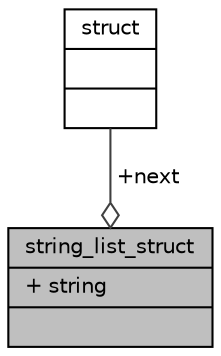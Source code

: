 digraph "string_list_struct"
{
 // LATEX_PDF_SIZE
  edge [fontname="Helvetica",fontsize="10",labelfontname="Helvetica",labelfontsize="10"];
  node [fontname="Helvetica",fontsize="10",shape=record];
  Node1 [label="{string_list_struct\n|+ string\l|}",height=0.2,width=0.4,color="black", fillcolor="grey75", style="filled", fontcolor="black",tooltip=" "];
  Node2 -> Node1 [color="grey25",fontsize="10",style="solid",label=" +next" ,arrowhead="odiamond",fontname="Helvetica"];
  Node2 [label="{struct\n||}",height=0.2,width=0.4,color="black", fillcolor="white", style="filled",URL="$structstruct.html",tooltip="holds vehicle id and initial pointer to the head of the linked list in hastable"];
}

